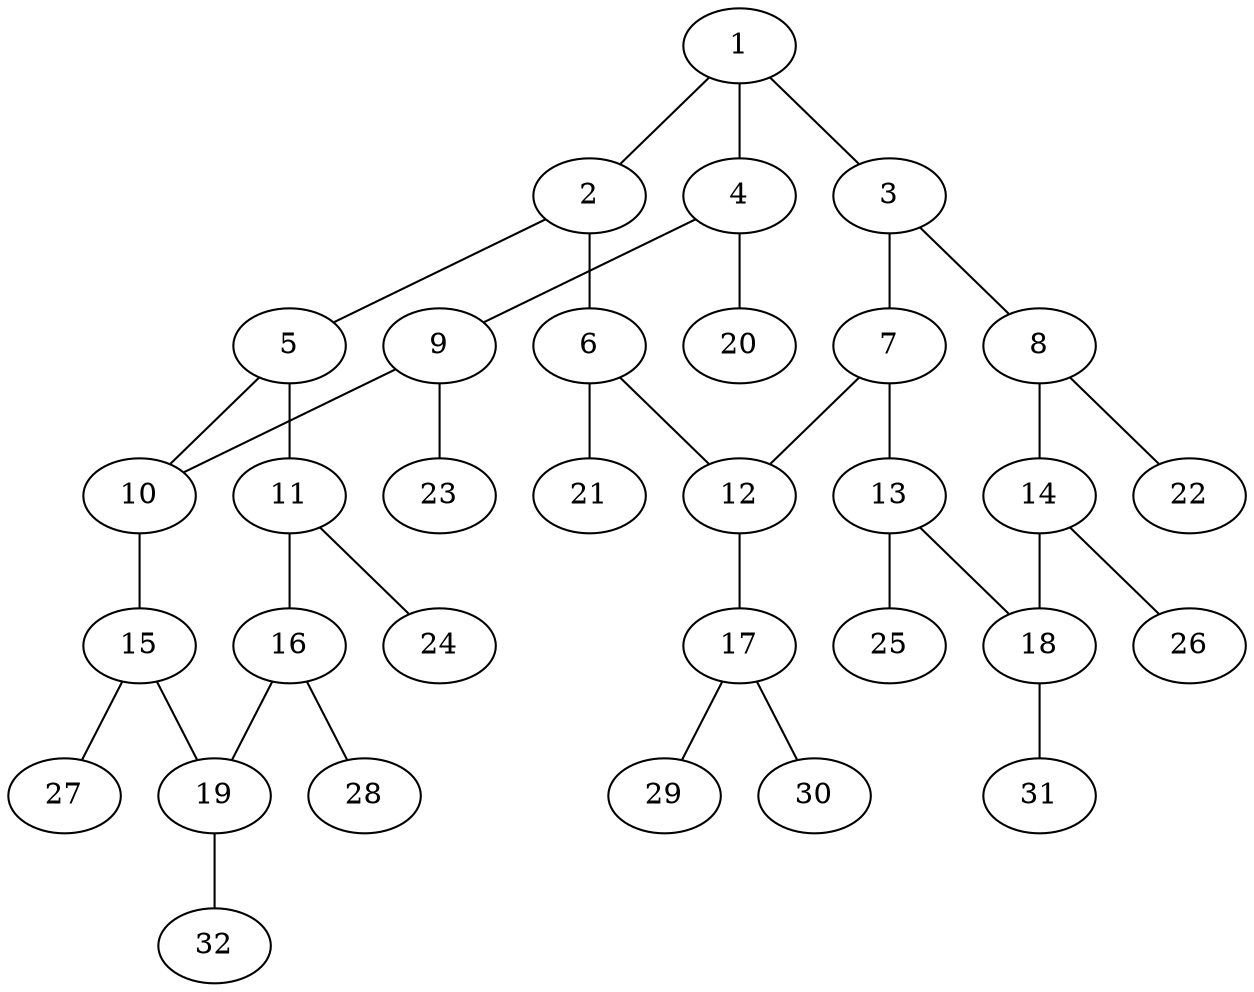 graph molecule_2510 {
	1	 [chem=C];
	2	 [chem=C];
	1 -- 2	 [valence=1];
	3	 [chem=C];
	1 -- 3	 [valence=1];
	4	 [chem=C];
	1 -- 4	 [valence=2];
	5	 [chem=C];
	2 -- 5	 [valence=2];
	6	 [chem=C];
	2 -- 6	 [valence=1];
	7	 [chem=C];
	3 -- 7	 [valence=1];
	8	 [chem=C];
	3 -- 8	 [valence=2];
	9	 [chem=C];
	4 -- 9	 [valence=1];
	20	 [chem=H];
	4 -- 20	 [valence=1];
	10	 [chem=C];
	5 -- 10	 [valence=1];
	11	 [chem=C];
	5 -- 11	 [valence=1];
	12	 [chem=C];
	6 -- 12	 [valence=2];
	21	 [chem=H];
	6 -- 21	 [valence=1];
	7 -- 12	 [valence=1];
	13	 [chem=C];
	7 -- 13	 [valence=2];
	14	 [chem=C];
	8 -- 14	 [valence=1];
	22	 [chem=H];
	8 -- 22	 [valence=1];
	9 -- 10	 [valence=2];
	23	 [chem=H];
	9 -- 23	 [valence=1];
	15	 [chem=C];
	10 -- 15	 [valence=1];
	16	 [chem=C];
	11 -- 16	 [valence=2];
	24	 [chem=H];
	11 -- 24	 [valence=1];
	17	 [chem=N];
	12 -- 17	 [valence=1];
	18	 [chem=C];
	13 -- 18	 [valence=1];
	25	 [chem=H];
	13 -- 25	 [valence=1];
	14 -- 18	 [valence=2];
	26	 [chem=H];
	14 -- 26	 [valence=1];
	19	 [chem=C];
	15 -- 19	 [valence=2];
	27	 [chem=H];
	15 -- 27	 [valence=1];
	16 -- 19	 [valence=1];
	28	 [chem=H];
	16 -- 28	 [valence=1];
	29	 [chem=H];
	17 -- 29	 [valence=1];
	30	 [chem=H];
	17 -- 30	 [valence=1];
	31	 [chem=H];
	18 -- 31	 [valence=1];
	32	 [chem=H];
	19 -- 32	 [valence=1];
}
